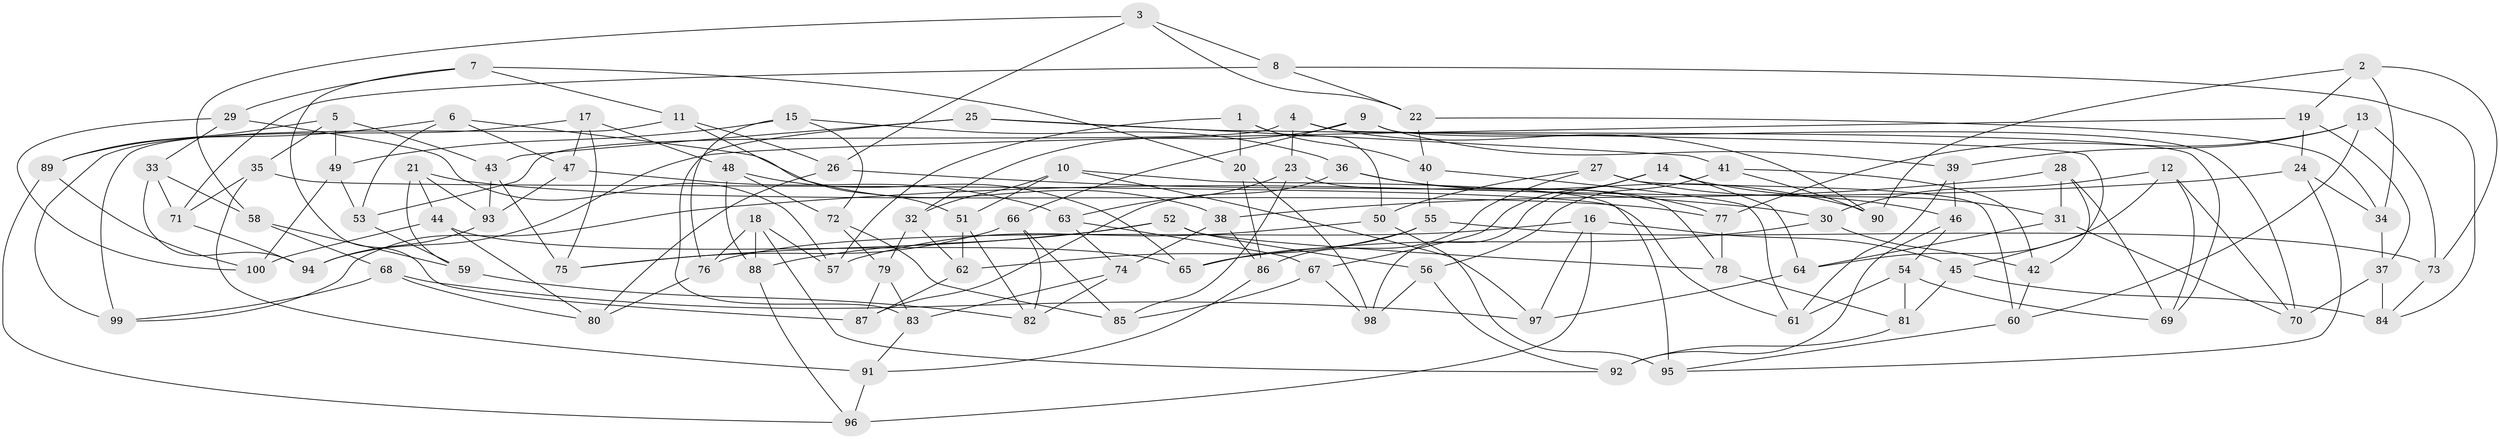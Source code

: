 // Generated by graph-tools (version 1.1) at 2025/39/02/21/25 10:39:01]
// undirected, 100 vertices, 200 edges
graph export_dot {
graph [start="1"]
  node [color=gray90,style=filled];
  1;
  2;
  3;
  4;
  5;
  6;
  7;
  8;
  9;
  10;
  11;
  12;
  13;
  14;
  15;
  16;
  17;
  18;
  19;
  20;
  21;
  22;
  23;
  24;
  25;
  26;
  27;
  28;
  29;
  30;
  31;
  32;
  33;
  34;
  35;
  36;
  37;
  38;
  39;
  40;
  41;
  42;
  43;
  44;
  45;
  46;
  47;
  48;
  49;
  50;
  51;
  52;
  53;
  54;
  55;
  56;
  57;
  58;
  59;
  60;
  61;
  62;
  63;
  64;
  65;
  66;
  67;
  68;
  69;
  70;
  71;
  72;
  73;
  74;
  75;
  76;
  77;
  78;
  79;
  80;
  81;
  82;
  83;
  84;
  85;
  86;
  87;
  88;
  89;
  90;
  91;
  92;
  93;
  94;
  95;
  96;
  97;
  98;
  99;
  100;
  1 -- 50;
  1 -- 20;
  1 -- 57;
  1 -- 40;
  2 -- 73;
  2 -- 90;
  2 -- 34;
  2 -- 19;
  3 -- 26;
  3 -- 22;
  3 -- 58;
  3 -- 8;
  4 -- 53;
  4 -- 90;
  4 -- 23;
  4 -- 69;
  5 -- 35;
  5 -- 43;
  5 -- 89;
  5 -- 49;
  6 -- 47;
  6 -- 38;
  6 -- 89;
  6 -- 53;
  7 -- 20;
  7 -- 29;
  7 -- 87;
  7 -- 11;
  8 -- 84;
  8 -- 71;
  8 -- 22;
  9 -- 70;
  9 -- 66;
  9 -- 39;
  9 -- 32;
  10 -- 97;
  10 -- 95;
  10 -- 51;
  10 -- 32;
  11 -- 99;
  11 -- 26;
  11 -- 51;
  12 -- 69;
  12 -- 70;
  12 -- 64;
  12 -- 30;
  13 -- 73;
  13 -- 60;
  13 -- 77;
  13 -- 39;
  14 -- 64;
  14 -- 67;
  14 -- 31;
  14 -- 98;
  15 -- 76;
  15 -- 36;
  15 -- 49;
  15 -- 72;
  16 -- 45;
  16 -- 96;
  16 -- 76;
  16 -- 97;
  17 -- 99;
  17 -- 75;
  17 -- 47;
  17 -- 48;
  18 -- 76;
  18 -- 57;
  18 -- 92;
  18 -- 88;
  19 -- 24;
  19 -- 37;
  19 -- 94;
  20 -- 98;
  20 -- 86;
  21 -- 59;
  21 -- 77;
  21 -- 93;
  21 -- 44;
  22 -- 34;
  22 -- 40;
  23 -- 85;
  23 -- 78;
  23 -- 63;
  24 -- 34;
  24 -- 99;
  24 -- 95;
  25 -- 83;
  25 -- 43;
  25 -- 45;
  25 -- 41;
  26 -- 80;
  26 -- 30;
  27 -- 50;
  27 -- 46;
  27 -- 60;
  27 -- 86;
  28 -- 31;
  28 -- 42;
  28 -- 69;
  28 -- 38;
  29 -- 100;
  29 -- 33;
  29 -- 57;
  30 -- 65;
  30 -- 42;
  31 -- 64;
  31 -- 70;
  32 -- 79;
  32 -- 62;
  33 -- 58;
  33 -- 94;
  33 -- 71;
  34 -- 37;
  35 -- 71;
  35 -- 61;
  35 -- 91;
  36 -- 87;
  36 -- 77;
  36 -- 90;
  37 -- 84;
  37 -- 70;
  38 -- 86;
  38 -- 74;
  39 -- 61;
  39 -- 46;
  40 -- 61;
  40 -- 55;
  41 -- 56;
  41 -- 42;
  41 -- 90;
  42 -- 60;
  43 -- 75;
  43 -- 93;
  44 -- 80;
  44 -- 65;
  44 -- 100;
  45 -- 81;
  45 -- 84;
  46 -- 54;
  46 -- 92;
  47 -- 93;
  47 -- 63;
  48 -- 65;
  48 -- 88;
  48 -- 72;
  49 -- 53;
  49 -- 100;
  50 -- 95;
  50 -- 57;
  51 -- 62;
  51 -- 82;
  52 -- 75;
  52 -- 56;
  52 -- 88;
  52 -- 78;
  53 -- 59;
  54 -- 69;
  54 -- 81;
  54 -- 61;
  55 -- 62;
  55 -- 65;
  55 -- 73;
  56 -- 98;
  56 -- 92;
  58 -- 59;
  58 -- 68;
  59 -- 82;
  60 -- 95;
  62 -- 87;
  63 -- 67;
  63 -- 74;
  64 -- 97;
  66 -- 85;
  66 -- 82;
  66 -- 75;
  67 -- 85;
  67 -- 98;
  68 -- 99;
  68 -- 80;
  68 -- 97;
  71 -- 94;
  72 -- 79;
  72 -- 85;
  73 -- 84;
  74 -- 82;
  74 -- 83;
  76 -- 80;
  77 -- 78;
  78 -- 81;
  79 -- 83;
  79 -- 87;
  81 -- 92;
  83 -- 91;
  86 -- 91;
  88 -- 96;
  89 -- 96;
  89 -- 100;
  91 -- 96;
  93 -- 94;
}
